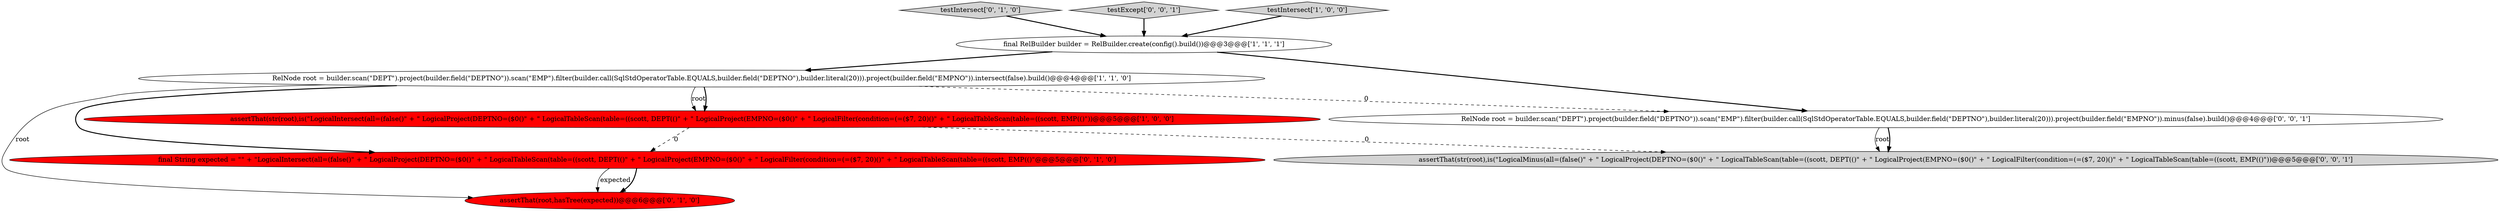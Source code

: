 digraph {
3 [style = filled, label = "final RelBuilder builder = RelBuilder.create(config().build())@@@3@@@['1', '1', '1']", fillcolor = white, shape = ellipse image = "AAA0AAABBB1BBB"];
8 [style = filled, label = "assertThat(str(root),is(\"LogicalMinus(all=(false()\" + \" LogicalProject(DEPTNO=($0()\" + \" LogicalTableScan(table=((scott, DEPT(()\" + \" LogicalProject(EMPNO=($0()\" + \" LogicalFilter(condition=(=($7, 20)()\" + \" LogicalTableScan(table=((scott, EMP(()\"))@@@5@@@['0', '0', '1']", fillcolor = lightgray, shape = ellipse image = "AAA0AAABBB3BBB"];
4 [style = filled, label = "final String expected = \"\" + \"LogicalIntersect(all=(false()\" + \" LogicalProject(DEPTNO=($0()\" + \" LogicalTableScan(table=((scott, DEPT(()\" + \" LogicalProject(EMPNO=($0()\" + \" LogicalFilter(condition=(=($7, 20)()\" + \" LogicalTableScan(table=((scott, EMP(()\"@@@5@@@['0', '1', '0']", fillcolor = red, shape = ellipse image = "AAA1AAABBB2BBB"];
6 [style = filled, label = "testIntersect['0', '1', '0']", fillcolor = lightgray, shape = diamond image = "AAA0AAABBB2BBB"];
5 [style = filled, label = "assertThat(root,hasTree(expected))@@@6@@@['0', '1', '0']", fillcolor = red, shape = ellipse image = "AAA1AAABBB2BBB"];
2 [style = filled, label = "RelNode root = builder.scan(\"DEPT\").project(builder.field(\"DEPTNO\")).scan(\"EMP\").filter(builder.call(SqlStdOperatorTable.EQUALS,builder.field(\"DEPTNO\"),builder.literal(20))).project(builder.field(\"EMPNO\")).intersect(false).build()@@@4@@@['1', '1', '0']", fillcolor = white, shape = ellipse image = "AAA0AAABBB1BBB"];
9 [style = filled, label = "testExcept['0', '0', '1']", fillcolor = lightgray, shape = diamond image = "AAA0AAABBB3BBB"];
1 [style = filled, label = "testIntersect['1', '0', '0']", fillcolor = lightgray, shape = diamond image = "AAA0AAABBB1BBB"];
7 [style = filled, label = "RelNode root = builder.scan(\"DEPT\").project(builder.field(\"DEPTNO\")).scan(\"EMP\").filter(builder.call(SqlStdOperatorTable.EQUALS,builder.field(\"DEPTNO\"),builder.literal(20))).project(builder.field(\"EMPNO\")).minus(false).build()@@@4@@@['0', '0', '1']", fillcolor = white, shape = ellipse image = "AAA0AAABBB3BBB"];
0 [style = filled, label = "assertThat(str(root),is(\"LogicalIntersect(all=(false()\" + \" LogicalProject(DEPTNO=($0()\" + \" LogicalTableScan(table=((scott, DEPT(()\" + \" LogicalProject(EMPNO=($0()\" + \" LogicalFilter(condition=(=($7, 20)()\" + \" LogicalTableScan(table=((scott, EMP(()\"))@@@5@@@['1', '0', '0']", fillcolor = red, shape = ellipse image = "AAA1AAABBB1BBB"];
1->3 [style = bold, label=""];
9->3 [style = bold, label=""];
6->3 [style = bold, label=""];
2->0 [style = solid, label="root"];
0->8 [style = dashed, label="0"];
2->0 [style = bold, label=""];
4->5 [style = solid, label="expected"];
7->8 [style = solid, label="root"];
0->4 [style = dashed, label="0"];
3->2 [style = bold, label=""];
3->7 [style = bold, label=""];
7->8 [style = bold, label=""];
2->5 [style = solid, label="root"];
2->4 [style = bold, label=""];
4->5 [style = bold, label=""];
2->7 [style = dashed, label="0"];
}
